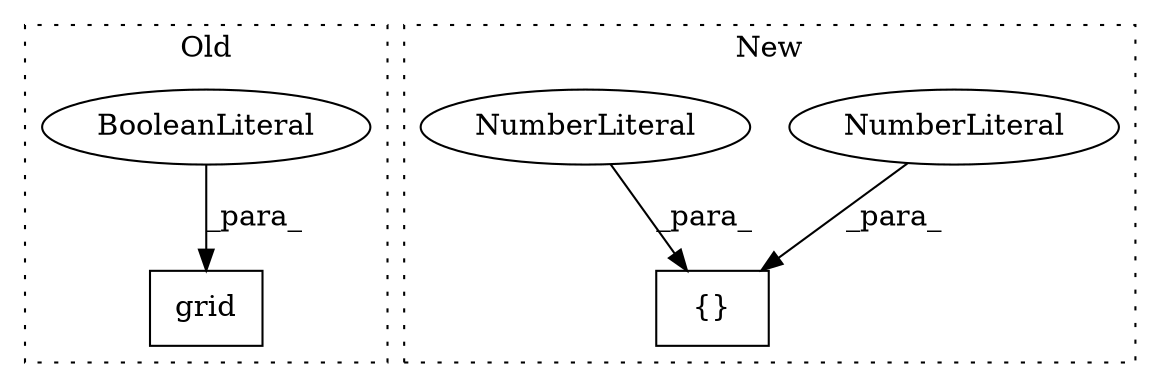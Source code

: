 digraph G {
subgraph cluster0 {
1 [label="grid" a="32" s="31185,31194" l="5,1" shape="box"];
3 [label="BooleanLiteral" a="9" s="31190" l="4" shape="ellipse"];
label = "Old";
style="dotted";
}
subgraph cluster1 {
2 [label="{}" a="4" s="30975,30997" l="1,1" shape="box"];
4 [label="NumberLiteral" a="34" s="30985" l="3" shape="ellipse"];
5 [label="NumberLiteral" a="34" s="30976" l="4" shape="ellipse"];
label = "New";
style="dotted";
}
3 -> 1 [label="_para_"];
4 -> 2 [label="_para_"];
5 -> 2 [label="_para_"];
}
